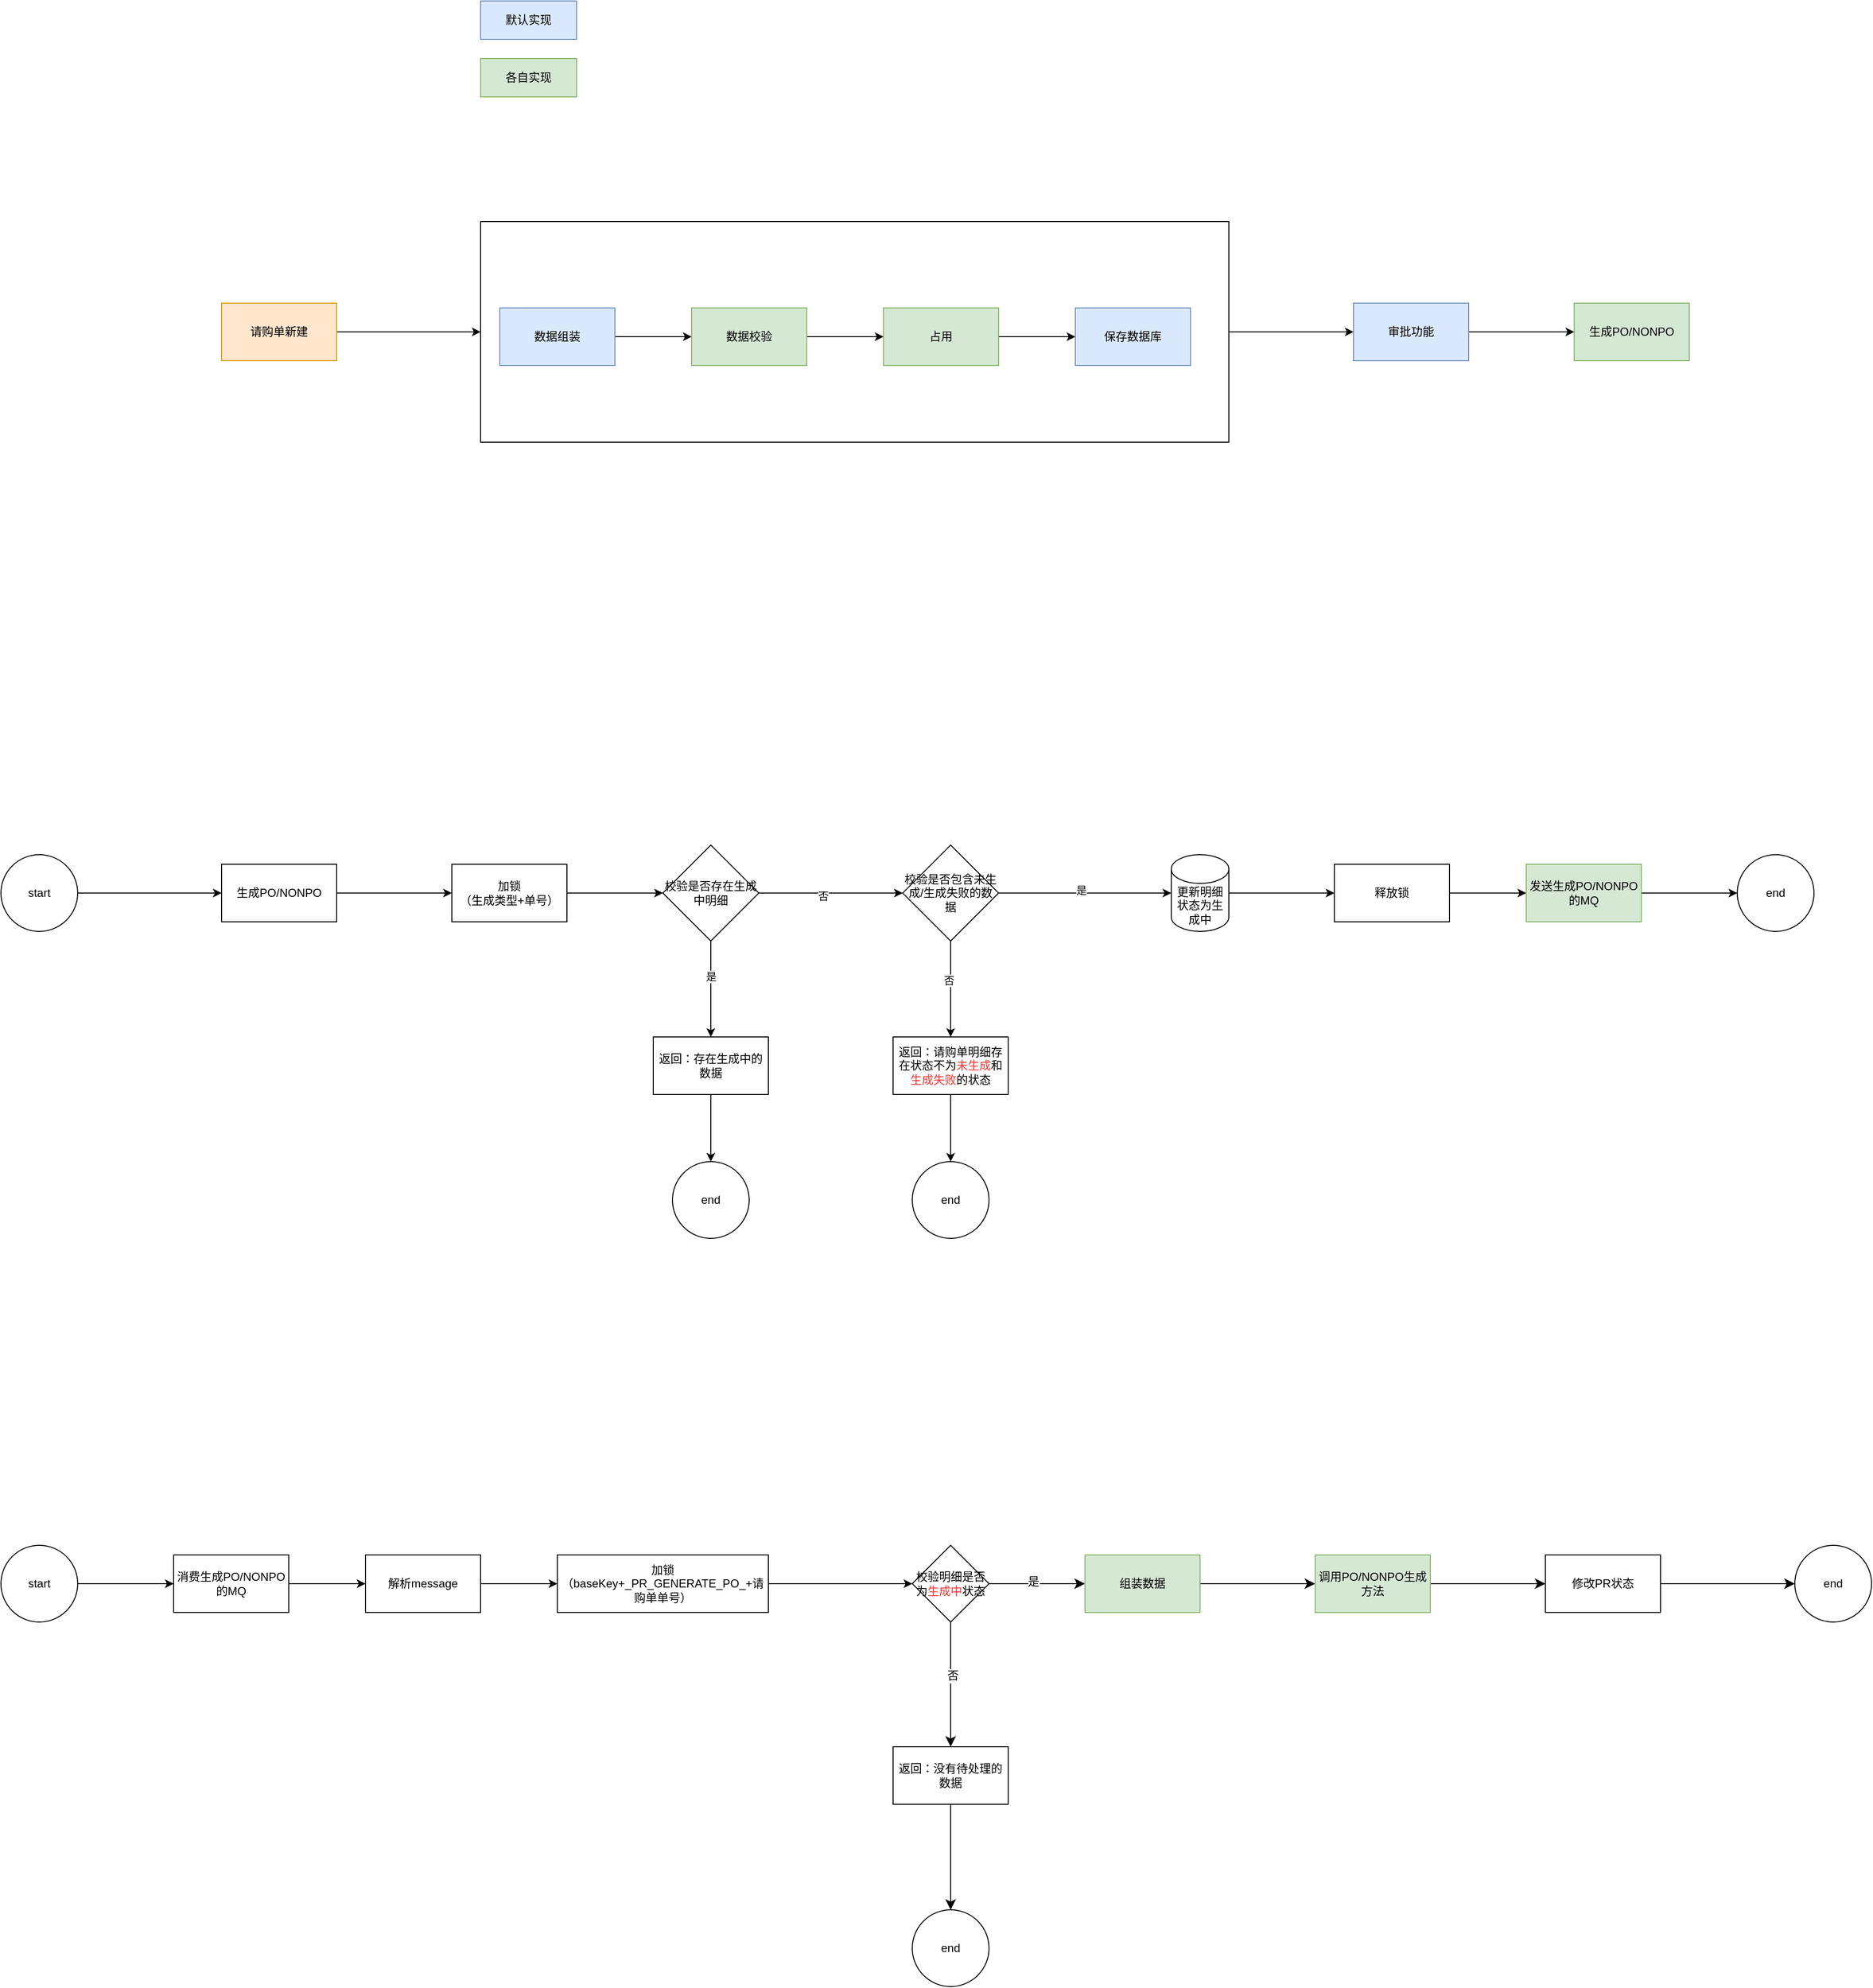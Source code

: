 <mxfile version="25.0.3">
  <diagram name="第 1 页" id="JXnIU_DrBUe-_veb-TD0">
    <mxGraphModel dx="1434" dy="891" grid="1" gridSize="10" guides="1" tooltips="1" connect="1" arrows="1" fold="1" page="1" pageScale="1" pageWidth="5000" pageHeight="20000" math="0" shadow="0">
      <root>
        <mxCell id="0" />
        <mxCell id="1" parent="0" />
        <mxCell id="2ebU4Iv7HjetAfFLnInL-17" value="" style="edgeStyle=orthogonalEdgeStyle;rounded=0;orthogonalLoop=1;jettySize=auto;html=1;" parent="1" source="2ebU4Iv7HjetAfFLnInL-1" target="2ebU4Iv7HjetAfFLnInL-16" edge="1">
          <mxGeometry relative="1" as="geometry" />
        </mxCell>
        <mxCell id="2ebU4Iv7HjetAfFLnInL-1" value="" style="rounded=0;whiteSpace=wrap;html=1;fillColor=none;" parent="1" vertex="1">
          <mxGeometry x="750" y="360" width="780" height="230" as="geometry" />
        </mxCell>
        <mxCell id="2ebU4Iv7HjetAfFLnInL-5" value="" style="edgeStyle=orthogonalEdgeStyle;rounded=0;orthogonalLoop=1;jettySize=auto;html=1;" parent="1" source="2ebU4Iv7HjetAfFLnInL-3" target="2ebU4Iv7HjetAfFLnInL-4" edge="1">
          <mxGeometry relative="1" as="geometry" />
        </mxCell>
        <mxCell id="2ebU4Iv7HjetAfFLnInL-3" value="数据组装" style="rounded=0;whiteSpace=wrap;html=1;fillColor=#dae8fc;strokeColor=#6c8ebf;" parent="1" vertex="1">
          <mxGeometry x="770" y="450" width="120" height="60" as="geometry" />
        </mxCell>
        <mxCell id="2ebU4Iv7HjetAfFLnInL-7" value="" style="edgeStyle=orthogonalEdgeStyle;rounded=0;orthogonalLoop=1;jettySize=auto;html=1;" parent="1" source="2ebU4Iv7HjetAfFLnInL-4" target="2ebU4Iv7HjetAfFLnInL-6" edge="1">
          <mxGeometry relative="1" as="geometry" />
        </mxCell>
        <mxCell id="2ebU4Iv7HjetAfFLnInL-4" value="数据校验" style="rounded=0;whiteSpace=wrap;html=1;fillColor=#d5e8d4;strokeColor=#82b366;" parent="1" vertex="1">
          <mxGeometry x="970" y="450" width="120" height="60" as="geometry" />
        </mxCell>
        <mxCell id="2ebU4Iv7HjetAfFLnInL-9" value="" style="edgeStyle=orthogonalEdgeStyle;rounded=0;orthogonalLoop=1;jettySize=auto;html=1;" parent="1" source="2ebU4Iv7HjetAfFLnInL-6" target="2ebU4Iv7HjetAfFLnInL-8" edge="1">
          <mxGeometry relative="1" as="geometry" />
        </mxCell>
        <mxCell id="2ebU4Iv7HjetAfFLnInL-6" value="占用" style="rounded=0;whiteSpace=wrap;html=1;fillColor=#d5e8d4;strokeColor=#82b366;" parent="1" vertex="1">
          <mxGeometry x="1170" y="450" width="120" height="60" as="geometry" />
        </mxCell>
        <mxCell id="2ebU4Iv7HjetAfFLnInL-8" value="保存数据库" style="rounded=0;whiteSpace=wrap;html=1;fillColor=#dae8fc;strokeColor=#6c8ebf;" parent="1" vertex="1">
          <mxGeometry x="1370" y="450" width="120" height="60" as="geometry" />
        </mxCell>
        <mxCell id="2ebU4Iv7HjetAfFLnInL-10" value="默认实现" style="rounded=0;whiteSpace=wrap;html=1;fillColor=#dae8fc;strokeColor=#6c8ebf;" parent="1" vertex="1">
          <mxGeometry x="750" y="130" width="100" height="40" as="geometry" />
        </mxCell>
        <mxCell id="2ebU4Iv7HjetAfFLnInL-11" value="各自实现" style="rounded=0;whiteSpace=wrap;html=1;fillColor=#d5e8d4;strokeColor=#82b366;" parent="1" vertex="1">
          <mxGeometry x="750" y="190" width="100" height="40" as="geometry" />
        </mxCell>
        <mxCell id="2ebU4Iv7HjetAfFLnInL-13" style="edgeStyle=orthogonalEdgeStyle;rounded=0;orthogonalLoop=1;jettySize=auto;html=1;" parent="1" source="2ebU4Iv7HjetAfFLnInL-12" target="2ebU4Iv7HjetAfFLnInL-1" edge="1">
          <mxGeometry relative="1" as="geometry" />
        </mxCell>
        <mxCell id="2ebU4Iv7HjetAfFLnInL-12" value="请购单新建" style="rounded=0;whiteSpace=wrap;html=1;fillColor=#ffe6cc;strokeColor=#d79b00;" parent="1" vertex="1">
          <mxGeometry x="480" y="445" width="120" height="60" as="geometry" />
        </mxCell>
        <mxCell id="2ebU4Iv7HjetAfFLnInL-19" value="" style="edgeStyle=orthogonalEdgeStyle;rounded=0;orthogonalLoop=1;jettySize=auto;html=1;" parent="1" source="2ebU4Iv7HjetAfFLnInL-16" target="2ebU4Iv7HjetAfFLnInL-18" edge="1">
          <mxGeometry relative="1" as="geometry" />
        </mxCell>
        <mxCell id="2ebU4Iv7HjetAfFLnInL-16" value="审批功能" style="whiteSpace=wrap;html=1;rounded=0;fillColor=#dae8fc;strokeColor=#6c8ebf;" parent="1" vertex="1">
          <mxGeometry x="1660" y="445" width="120" height="60" as="geometry" />
        </mxCell>
        <mxCell id="2ebU4Iv7HjetAfFLnInL-18" value="生成PO/NONPO" style="whiteSpace=wrap;html=1;rounded=0;fillColor=#d5e8d4;strokeColor=#82b366;" parent="1" vertex="1">
          <mxGeometry x="1890" y="445" width="120" height="60" as="geometry" />
        </mxCell>
        <mxCell id="2ebU4Iv7HjetAfFLnInL-22" value="" style="edgeStyle=orthogonalEdgeStyle;rounded=0;orthogonalLoop=1;jettySize=auto;html=1;" parent="1" source="2ebU4Iv7HjetAfFLnInL-20" target="2ebU4Iv7HjetAfFLnInL-21" edge="1">
          <mxGeometry relative="1" as="geometry" />
        </mxCell>
        <mxCell id="2ebU4Iv7HjetAfFLnInL-20" value="生成PO/NONPO" style="rounded=0;whiteSpace=wrap;html=1;" parent="1" vertex="1">
          <mxGeometry x="480" y="1030" width="120" height="60" as="geometry" />
        </mxCell>
        <mxCell id="2ebU4Iv7HjetAfFLnInL-26" value="" style="edgeStyle=orthogonalEdgeStyle;rounded=0;orthogonalLoop=1;jettySize=auto;html=1;" parent="1" source="2ebU4Iv7HjetAfFLnInL-21" target="2ebU4Iv7HjetAfFLnInL-25" edge="1">
          <mxGeometry relative="1" as="geometry" />
        </mxCell>
        <mxCell id="2ebU4Iv7HjetAfFLnInL-21" value="加锁&lt;div&gt;（生成类型+单号）&lt;/div&gt;" style="rounded=0;whiteSpace=wrap;html=1;" parent="1" vertex="1">
          <mxGeometry x="720" y="1030" width="120" height="60" as="geometry" />
        </mxCell>
        <mxCell id="2ebU4Iv7HjetAfFLnInL-31" value="" style="edgeStyle=orthogonalEdgeStyle;rounded=0;orthogonalLoop=1;jettySize=auto;html=1;" parent="1" source="2ebU4Iv7HjetAfFLnInL-25" target="2ebU4Iv7HjetAfFLnInL-30" edge="1">
          <mxGeometry relative="1" as="geometry" />
        </mxCell>
        <mxCell id="2ebU4Iv7HjetAfFLnInL-32" value="是" style="edgeLabel;html=1;align=center;verticalAlign=middle;resizable=0;points=[];" parent="2ebU4Iv7HjetAfFLnInL-31" vertex="1" connectable="0">
          <mxGeometry x="-0.267" relative="1" as="geometry">
            <mxPoint as="offset" />
          </mxGeometry>
        </mxCell>
        <mxCell id="2ebU4Iv7HjetAfFLnInL-38" value="" style="edgeStyle=orthogonalEdgeStyle;rounded=0;orthogonalLoop=1;jettySize=auto;html=1;" parent="1" source="2ebU4Iv7HjetAfFLnInL-25" target="2ebU4Iv7HjetAfFLnInL-37" edge="1">
          <mxGeometry relative="1" as="geometry" />
        </mxCell>
        <mxCell id="2ebU4Iv7HjetAfFLnInL-47" value="否" style="edgeLabel;html=1;align=center;verticalAlign=middle;resizable=0;points=[];" parent="2ebU4Iv7HjetAfFLnInL-38" vertex="1" connectable="0">
          <mxGeometry x="-0.107" y="-3" relative="1" as="geometry">
            <mxPoint as="offset" />
          </mxGeometry>
        </mxCell>
        <mxCell id="2ebU4Iv7HjetAfFLnInL-25" value="校验是否存在生成中明细" style="rhombus;whiteSpace=wrap;html=1;rounded=0;" parent="1" vertex="1">
          <mxGeometry x="940" y="1010" width="100" height="100" as="geometry" />
        </mxCell>
        <mxCell id="2ebU4Iv7HjetAfFLnInL-34" value="" style="edgeStyle=orthogonalEdgeStyle;rounded=0;orthogonalLoop=1;jettySize=auto;html=1;" parent="1" source="2ebU4Iv7HjetAfFLnInL-30" target="2ebU4Iv7HjetAfFLnInL-33" edge="1">
          <mxGeometry relative="1" as="geometry" />
        </mxCell>
        <mxCell id="2ebU4Iv7HjetAfFLnInL-30" value="返回：存在生成中的数据" style="whiteSpace=wrap;html=1;rounded=0;" parent="1" vertex="1">
          <mxGeometry x="930" y="1210" width="120" height="60" as="geometry" />
        </mxCell>
        <mxCell id="2ebU4Iv7HjetAfFLnInL-33" value="end" style="ellipse;whiteSpace=wrap;html=1;rounded=0;" parent="1" vertex="1">
          <mxGeometry x="950" y="1340" width="80" height="80" as="geometry" />
        </mxCell>
        <mxCell id="2ebU4Iv7HjetAfFLnInL-36" style="edgeStyle=orthogonalEdgeStyle;rounded=0;orthogonalLoop=1;jettySize=auto;html=1;entryX=0;entryY=0.5;entryDx=0;entryDy=0;" parent="1" source="2ebU4Iv7HjetAfFLnInL-35" target="2ebU4Iv7HjetAfFLnInL-20" edge="1">
          <mxGeometry relative="1" as="geometry" />
        </mxCell>
        <mxCell id="2ebU4Iv7HjetAfFLnInL-35" value="start" style="ellipse;whiteSpace=wrap;html=1;rounded=0;" parent="1" vertex="1">
          <mxGeometry x="250" y="1020" width="80" height="80" as="geometry" />
        </mxCell>
        <mxCell id="2ebU4Iv7HjetAfFLnInL-40" value="" style="edgeStyle=orthogonalEdgeStyle;rounded=0;orthogonalLoop=1;jettySize=auto;html=1;" parent="1" source="2ebU4Iv7HjetAfFLnInL-37" target="2ebU4Iv7HjetAfFLnInL-39" edge="1">
          <mxGeometry relative="1" as="geometry" />
        </mxCell>
        <mxCell id="2ebU4Iv7HjetAfFLnInL-41" value="否" style="edgeLabel;html=1;align=center;verticalAlign=middle;resizable=0;points=[];" parent="2ebU4Iv7HjetAfFLnInL-40" vertex="1" connectable="0">
          <mxGeometry x="-0.18" y="-2" relative="1" as="geometry">
            <mxPoint as="offset" />
          </mxGeometry>
        </mxCell>
        <mxCell id="2ebU4Iv7HjetAfFLnInL-37" value="校验是否包含未生成/生成失败的数据" style="rhombus;whiteSpace=wrap;html=1;rounded=0;" parent="1" vertex="1">
          <mxGeometry x="1190" y="1010" width="100" height="100" as="geometry" />
        </mxCell>
        <mxCell id="2ebU4Iv7HjetAfFLnInL-43" value="" style="edgeStyle=orthogonalEdgeStyle;rounded=0;orthogonalLoop=1;jettySize=auto;html=1;" parent="1" source="2ebU4Iv7HjetAfFLnInL-39" target="2ebU4Iv7HjetAfFLnInL-42" edge="1">
          <mxGeometry relative="1" as="geometry" />
        </mxCell>
        <mxCell id="2ebU4Iv7HjetAfFLnInL-39" value="返回：请购单明细存在状态不为&lt;font color=&quot;#ff3333&quot;&gt;未生成&lt;/font&gt;和&lt;font color=&quot;#ff3333&quot;&gt;生成失败&lt;/font&gt;的状态" style="whiteSpace=wrap;html=1;rounded=0;" parent="1" vertex="1">
          <mxGeometry x="1180" y="1210" width="120" height="60" as="geometry" />
        </mxCell>
        <mxCell id="2ebU4Iv7HjetAfFLnInL-42" value="end" style="ellipse;whiteSpace=wrap;html=1;rounded=0;" parent="1" vertex="1">
          <mxGeometry x="1200" y="1340" width="80" height="80" as="geometry" />
        </mxCell>
        <mxCell id="2ebU4Iv7HjetAfFLnInL-52" value="" style="edgeStyle=orthogonalEdgeStyle;rounded=0;orthogonalLoop=1;jettySize=auto;html=1;" parent="1" source="2ebU4Iv7HjetAfFLnInL-48" target="2ebU4Iv7HjetAfFLnInL-51" edge="1">
          <mxGeometry relative="1" as="geometry" />
        </mxCell>
        <mxCell id="2ebU4Iv7HjetAfFLnInL-48" value="更新明细状态为生成中" style="shape=cylinder3;whiteSpace=wrap;html=1;boundedLbl=1;backgroundOutline=1;size=15;" parent="1" vertex="1">
          <mxGeometry x="1470" y="1020" width="60" height="80" as="geometry" />
        </mxCell>
        <mxCell id="2ebU4Iv7HjetAfFLnInL-49" style="edgeStyle=orthogonalEdgeStyle;rounded=0;orthogonalLoop=1;jettySize=auto;html=1;entryX=0;entryY=0.5;entryDx=0;entryDy=0;entryPerimeter=0;" parent="1" source="2ebU4Iv7HjetAfFLnInL-37" target="2ebU4Iv7HjetAfFLnInL-48" edge="1">
          <mxGeometry relative="1" as="geometry" />
        </mxCell>
        <mxCell id="2ebU4Iv7HjetAfFLnInL-50" value="是" style="edgeLabel;html=1;align=center;verticalAlign=middle;resizable=0;points=[];" parent="2ebU4Iv7HjetAfFLnInL-49" vertex="1" connectable="0">
          <mxGeometry x="-0.044" y="3" relative="1" as="geometry">
            <mxPoint as="offset" />
          </mxGeometry>
        </mxCell>
        <mxCell id="2ebU4Iv7HjetAfFLnInL-54" value="" style="edgeStyle=orthogonalEdgeStyle;rounded=0;orthogonalLoop=1;jettySize=auto;html=1;" parent="1" source="2ebU4Iv7HjetAfFLnInL-51" target="2ebU4Iv7HjetAfFLnInL-53" edge="1">
          <mxGeometry relative="1" as="geometry" />
        </mxCell>
        <mxCell id="2ebU4Iv7HjetAfFLnInL-51" value="释放锁" style="whiteSpace=wrap;html=1;" parent="1" vertex="1">
          <mxGeometry x="1640" y="1030" width="120" height="60" as="geometry" />
        </mxCell>
        <mxCell id="2ebU4Iv7HjetAfFLnInL-56" value="" style="edgeStyle=orthogonalEdgeStyle;rounded=0;orthogonalLoop=1;jettySize=auto;html=1;" parent="1" source="2ebU4Iv7HjetAfFLnInL-53" target="2ebU4Iv7HjetAfFLnInL-55" edge="1">
          <mxGeometry relative="1" as="geometry" />
        </mxCell>
        <mxCell id="2ebU4Iv7HjetAfFLnInL-53" value="发送生成PO/NONPO的MQ" style="whiteSpace=wrap;html=1;fillColor=#d5e8d4;strokeColor=#82b366;" parent="1" vertex="1">
          <mxGeometry x="1840" y="1030" width="120" height="60" as="geometry" />
        </mxCell>
        <mxCell id="2ebU4Iv7HjetAfFLnInL-55" value="end" style="ellipse;whiteSpace=wrap;html=1;" parent="1" vertex="1">
          <mxGeometry x="2060" y="1020" width="80" height="80" as="geometry" />
        </mxCell>
        <mxCell id="2ebU4Iv7HjetAfFLnInL-59" value="" style="edgeStyle=orthogonalEdgeStyle;rounded=0;orthogonalLoop=1;jettySize=auto;html=1;" parent="1" source="2ebU4Iv7HjetAfFLnInL-57" target="2ebU4Iv7HjetAfFLnInL-58" edge="1">
          <mxGeometry relative="1" as="geometry" />
        </mxCell>
        <mxCell id="2ebU4Iv7HjetAfFLnInL-57" value="start" style="ellipse;whiteSpace=wrap;html=1;aspect=fixed;" parent="1" vertex="1">
          <mxGeometry x="250" y="1740" width="80" height="80" as="geometry" />
        </mxCell>
        <mxCell id="2ebU4Iv7HjetAfFLnInL-61" value="" style="edgeStyle=orthogonalEdgeStyle;rounded=0;orthogonalLoop=1;jettySize=auto;html=1;" parent="1" source="2ebU4Iv7HjetAfFLnInL-58" target="2ebU4Iv7HjetAfFLnInL-60" edge="1">
          <mxGeometry relative="1" as="geometry" />
        </mxCell>
        <mxCell id="2ebU4Iv7HjetAfFLnInL-58" value="消费生成PO/NONPO的MQ" style="whiteSpace=wrap;html=1;" parent="1" vertex="1">
          <mxGeometry x="430" y="1750" width="120" height="60" as="geometry" />
        </mxCell>
        <mxCell id="2ebU4Iv7HjetAfFLnInL-63" value="" style="edgeStyle=orthogonalEdgeStyle;rounded=0;orthogonalLoop=1;jettySize=auto;html=1;" parent="1" source="2ebU4Iv7HjetAfFLnInL-60" target="2ebU4Iv7HjetAfFLnInL-62" edge="1">
          <mxGeometry relative="1" as="geometry" />
        </mxCell>
        <mxCell id="2ebU4Iv7HjetAfFLnInL-60" value="解析message" style="whiteSpace=wrap;html=1;" parent="1" vertex="1">
          <mxGeometry x="630" y="1750" width="120" height="60" as="geometry" />
        </mxCell>
        <mxCell id="2ebU4Iv7HjetAfFLnInL-65" value="" style="edgeStyle=orthogonalEdgeStyle;rounded=0;orthogonalLoop=1;jettySize=auto;html=1;" parent="1" source="2ebU4Iv7HjetAfFLnInL-62" target="2ebU4Iv7HjetAfFLnInL-64" edge="1">
          <mxGeometry relative="1" as="geometry" />
        </mxCell>
        <mxCell id="2ebU4Iv7HjetAfFLnInL-62" value="加锁&lt;div&gt;（baseKey+&lt;span style=&quot;background-color: initial;&quot;&gt;_PR_GENERATE_PO_+请购单单号）&lt;/span&gt;&lt;/div&gt;" style="whiteSpace=wrap;html=1;" parent="1" vertex="1">
          <mxGeometry x="830" y="1750" width="220" height="60" as="geometry" />
        </mxCell>
        <mxCell id="FUYUjSQZNFmlvYIS8mzV-2" value="" style="edgeStyle=none;curved=1;rounded=0;orthogonalLoop=1;jettySize=auto;html=1;fontSize=12;startSize=8;endSize=8;" edge="1" parent="1" source="2ebU4Iv7HjetAfFLnInL-64" target="FUYUjSQZNFmlvYIS8mzV-1">
          <mxGeometry relative="1" as="geometry" />
        </mxCell>
        <mxCell id="FUYUjSQZNFmlvYIS8mzV-3" value="否" style="edgeLabel;html=1;align=center;verticalAlign=middle;resizable=0;points=[];fontSize=12;" vertex="1" connectable="0" parent="FUYUjSQZNFmlvYIS8mzV-2">
          <mxGeometry x="-0.139" y="2" relative="1" as="geometry">
            <mxPoint as="offset" />
          </mxGeometry>
        </mxCell>
        <mxCell id="FUYUjSQZNFmlvYIS8mzV-7" value="" style="edgeStyle=none;curved=1;rounded=0;orthogonalLoop=1;jettySize=auto;html=1;fontSize=12;startSize=8;endSize=8;" edge="1" parent="1" source="2ebU4Iv7HjetAfFLnInL-64" target="FUYUjSQZNFmlvYIS8mzV-6">
          <mxGeometry relative="1" as="geometry" />
        </mxCell>
        <mxCell id="FUYUjSQZNFmlvYIS8mzV-8" value="是" style="edgeLabel;html=1;align=center;verticalAlign=middle;resizable=0;points=[];fontSize=12;" vertex="1" connectable="0" parent="FUYUjSQZNFmlvYIS8mzV-7">
          <mxGeometry x="-0.08" y="2" relative="1" as="geometry">
            <mxPoint as="offset" />
          </mxGeometry>
        </mxCell>
        <mxCell id="2ebU4Iv7HjetAfFLnInL-64" value="校验明细是否为&lt;font color=&quot;#ff3333&quot;&gt;生成中&lt;/font&gt;状态" style="rhombus;whiteSpace=wrap;html=1;" parent="1" vertex="1">
          <mxGeometry x="1200" y="1740" width="80" height="80" as="geometry" />
        </mxCell>
        <mxCell id="FUYUjSQZNFmlvYIS8mzV-5" value="" style="edgeStyle=none;curved=1;rounded=0;orthogonalLoop=1;jettySize=auto;html=1;fontSize=12;startSize=8;endSize=8;" edge="1" parent="1" source="FUYUjSQZNFmlvYIS8mzV-1" target="FUYUjSQZNFmlvYIS8mzV-4">
          <mxGeometry relative="1" as="geometry" />
        </mxCell>
        <mxCell id="FUYUjSQZNFmlvYIS8mzV-1" value="返回：没有待处理的数据" style="whiteSpace=wrap;html=1;" vertex="1" parent="1">
          <mxGeometry x="1180" y="1950" width="120" height="60" as="geometry" />
        </mxCell>
        <mxCell id="FUYUjSQZNFmlvYIS8mzV-4" value="end" style="ellipse;whiteSpace=wrap;html=1;" vertex="1" parent="1">
          <mxGeometry x="1200" y="2120" width="80" height="80" as="geometry" />
        </mxCell>
        <mxCell id="FUYUjSQZNFmlvYIS8mzV-10" value="" style="edgeStyle=none;curved=1;rounded=0;orthogonalLoop=1;jettySize=auto;html=1;fontSize=12;startSize=8;endSize=8;" edge="1" parent="1" source="FUYUjSQZNFmlvYIS8mzV-6" target="FUYUjSQZNFmlvYIS8mzV-9">
          <mxGeometry relative="1" as="geometry" />
        </mxCell>
        <mxCell id="FUYUjSQZNFmlvYIS8mzV-6" value="组装数据" style="whiteSpace=wrap;html=1;fillColor=#d5e8d4;strokeColor=#82b366;" vertex="1" parent="1">
          <mxGeometry x="1380" y="1750" width="120" height="60" as="geometry" />
        </mxCell>
        <mxCell id="FUYUjSQZNFmlvYIS8mzV-12" value="" style="edgeStyle=none;curved=1;rounded=0;orthogonalLoop=1;jettySize=auto;html=1;fontSize=12;startSize=8;endSize=8;" edge="1" parent="1" source="FUYUjSQZNFmlvYIS8mzV-9" target="FUYUjSQZNFmlvYIS8mzV-11">
          <mxGeometry relative="1" as="geometry" />
        </mxCell>
        <mxCell id="FUYUjSQZNFmlvYIS8mzV-9" value="调用PO/NONPO生成方法" style="whiteSpace=wrap;html=1;fillColor=#d5e8d4;strokeColor=#82b366;" vertex="1" parent="1">
          <mxGeometry x="1620" y="1750" width="120" height="60" as="geometry" />
        </mxCell>
        <mxCell id="FUYUjSQZNFmlvYIS8mzV-14" value="" style="edgeStyle=none;curved=1;rounded=0;orthogonalLoop=1;jettySize=auto;html=1;fontSize=12;startSize=8;endSize=8;" edge="1" parent="1" source="FUYUjSQZNFmlvYIS8mzV-11" target="FUYUjSQZNFmlvYIS8mzV-13">
          <mxGeometry relative="1" as="geometry" />
        </mxCell>
        <mxCell id="FUYUjSQZNFmlvYIS8mzV-11" value="修改PR状态" style="whiteSpace=wrap;html=1;" vertex="1" parent="1">
          <mxGeometry x="1860" y="1750" width="120" height="60" as="geometry" />
        </mxCell>
        <mxCell id="FUYUjSQZNFmlvYIS8mzV-13" value="end" style="ellipse;whiteSpace=wrap;html=1;" vertex="1" parent="1">
          <mxGeometry x="2120" y="1740" width="80" height="80" as="geometry" />
        </mxCell>
      </root>
    </mxGraphModel>
  </diagram>
</mxfile>

